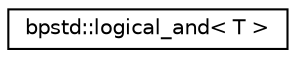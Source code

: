 digraph "Graphical Class Hierarchy"
{
 // LATEX_PDF_SIZE
  edge [fontname="Helvetica",fontsize="10",labelfontname="Helvetica",labelfontsize="10"];
  node [fontname="Helvetica",fontsize="10",shape=record];
  rankdir="LR";
  Node0 [label="bpstd::logical_and\< T \>",height=0.2,width=0.4,color="black", fillcolor="white", style="filled",URL="$d5/df4/structbpstd_1_1logical__and.html",tooltip=" "];
}
